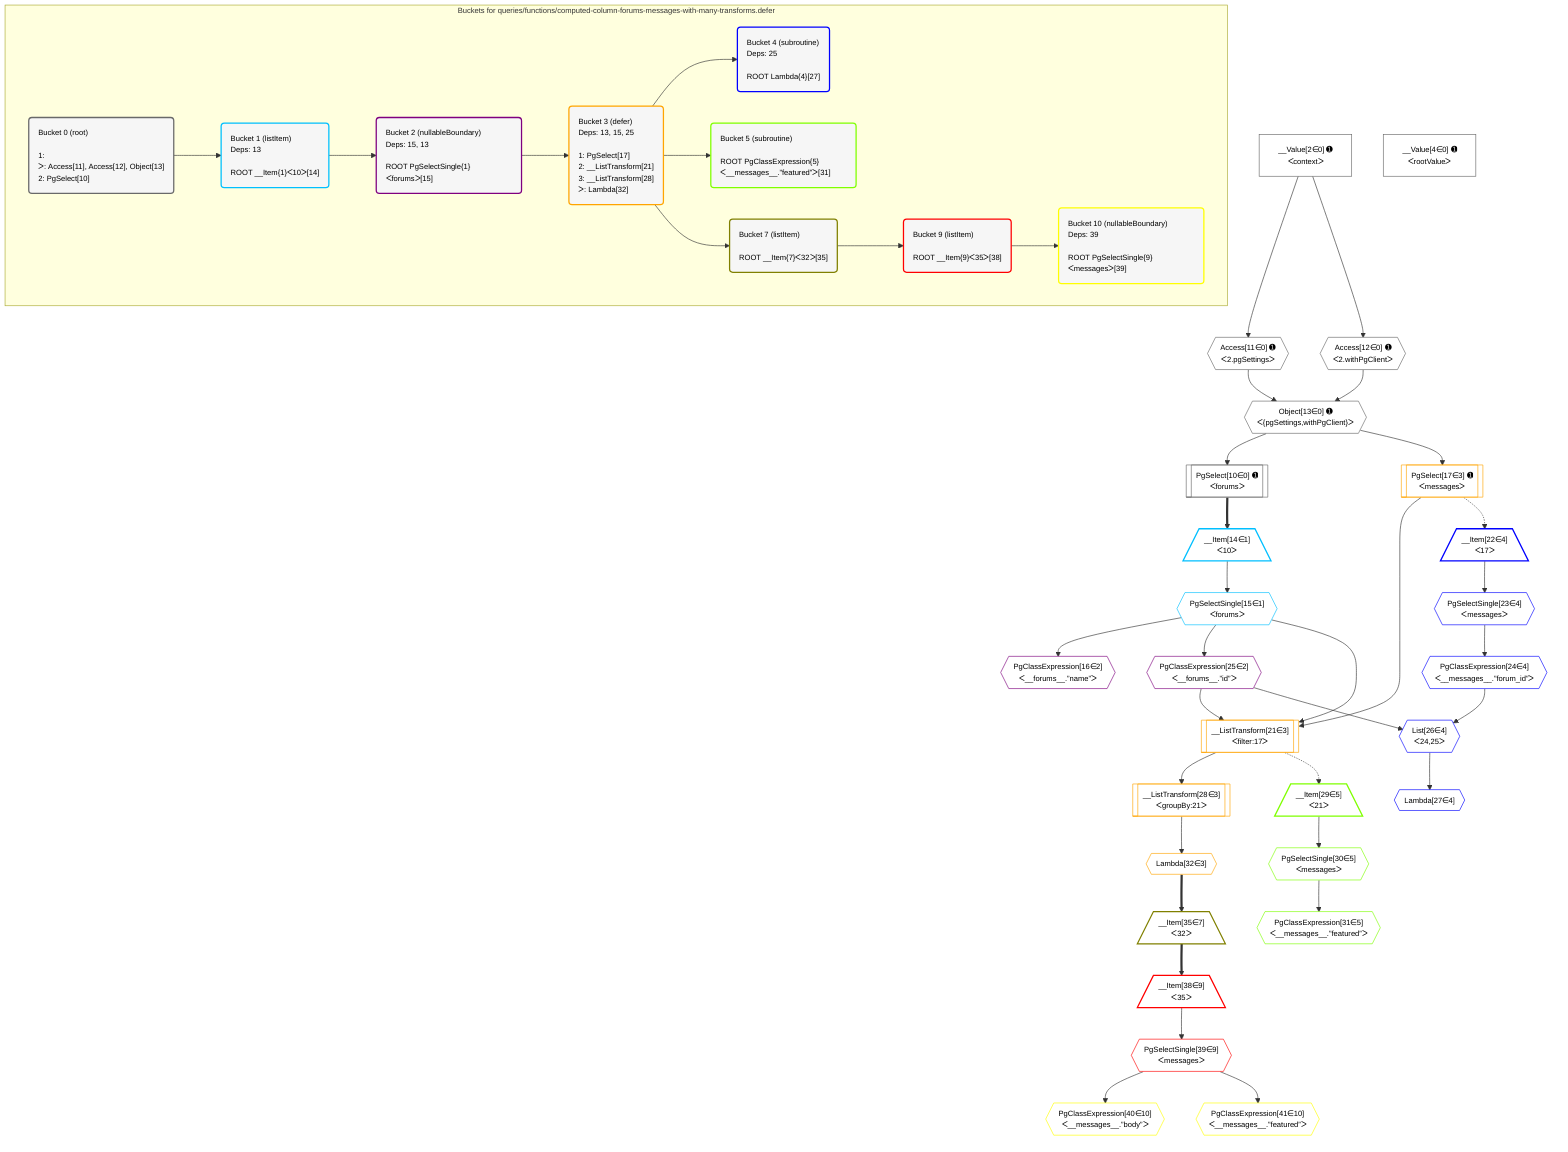 %%{init: {'themeVariables': { 'fontSize': '12px'}}}%%
graph TD
    classDef path fill:#eee,stroke:#000,color:#000
    classDef plan fill:#fff,stroke-width:1px,color:#000
    classDef itemplan fill:#fff,stroke-width:2px,color:#000
    classDef unbatchedplan fill:#dff,stroke-width:1px,color:#000
    classDef sideeffectplan fill:#fcc,stroke-width:2px,color:#000
    classDef bucket fill:#f6f6f6,color:#000,stroke-width:2px,text-align:left


    %% plan dependencies
    Object13{{"Object[13∈0] ➊<br />ᐸ{pgSettings,withPgClient}ᐳ"}}:::plan
    Access11{{"Access[11∈0] ➊<br />ᐸ2.pgSettingsᐳ"}}:::plan
    Access12{{"Access[12∈0] ➊<br />ᐸ2.withPgClientᐳ"}}:::plan
    Access11 & Access12 --> Object13
    PgSelect10[["PgSelect[10∈0] ➊<br />ᐸforumsᐳ"]]:::plan
    Object13 --> PgSelect10
    __Value2["__Value[2∈0] ➊<br />ᐸcontextᐳ"]:::plan
    __Value2 --> Access11
    __Value2 --> Access12
    __Value4["__Value[4∈0] ➊<br />ᐸrootValueᐳ"]:::plan
    __Item14[/"__Item[14∈1]<br />ᐸ10ᐳ"\]:::itemplan
    PgSelect10 ==> __Item14
    PgSelectSingle15{{"PgSelectSingle[15∈1]<br />ᐸforumsᐳ"}}:::plan
    __Item14 --> PgSelectSingle15
    PgClassExpression16{{"PgClassExpression[16∈2]<br />ᐸ__forums__.”name”ᐳ"}}:::plan
    PgSelectSingle15 --> PgClassExpression16
    PgClassExpression25{{"PgClassExpression[25∈2]<br />ᐸ__forums__.”id”ᐳ"}}:::plan
    PgSelectSingle15 --> PgClassExpression25
    __ListTransform21[["__ListTransform[21∈3]<br />ᐸfilter:17ᐳ"]]:::plan
    PgSelect17[["PgSelect[17∈3] ➊<br />ᐸmessagesᐳ"]]:::plan
    PgSelect17 & PgSelectSingle15 & PgClassExpression25 --> __ListTransform21
    Object13 --> PgSelect17
    __ListTransform28[["__ListTransform[28∈3]<br />ᐸgroupBy:21ᐳ"]]:::plan
    __ListTransform21 --> __ListTransform28
    Lambda32{{"Lambda[32∈3]"}}:::plan
    __ListTransform28 --> Lambda32
    List26{{"List[26∈4]<br />ᐸ24,25ᐳ"}}:::plan
    PgClassExpression24{{"PgClassExpression[24∈4]<br />ᐸ__messages__.”forum_id”ᐳ"}}:::plan
    PgClassExpression24 & PgClassExpression25 --> List26
    __Item22[/"__Item[22∈4]<br />ᐸ17ᐳ"\]:::itemplan
    PgSelect17 -.-> __Item22
    PgSelectSingle23{{"PgSelectSingle[23∈4]<br />ᐸmessagesᐳ"}}:::plan
    __Item22 --> PgSelectSingle23
    PgSelectSingle23 --> PgClassExpression24
    Lambda27{{"Lambda[27∈4]"}}:::plan
    List26 --> Lambda27
    __Item29[/"__Item[29∈5]<br />ᐸ21ᐳ"\]:::itemplan
    __ListTransform21 -.-> __Item29
    PgSelectSingle30{{"PgSelectSingle[30∈5]<br />ᐸmessagesᐳ"}}:::plan
    __Item29 --> PgSelectSingle30
    PgClassExpression31{{"PgClassExpression[31∈5]<br />ᐸ__messages__.”featured”ᐳ"}}:::plan
    PgSelectSingle30 --> PgClassExpression31
    __Item35[/"__Item[35∈7]<br />ᐸ32ᐳ"\]:::itemplan
    Lambda32 ==> __Item35
    __Item38[/"__Item[38∈9]<br />ᐸ35ᐳ"\]:::itemplan
    __Item35 ==> __Item38
    PgSelectSingle39{{"PgSelectSingle[39∈9]<br />ᐸmessagesᐳ"}}:::plan
    __Item38 --> PgSelectSingle39
    PgClassExpression40{{"PgClassExpression[40∈10]<br />ᐸ__messages__.”body”ᐳ"}}:::plan
    PgSelectSingle39 --> PgClassExpression40
    PgClassExpression41{{"PgClassExpression[41∈10]<br />ᐸ__messages__.”featured”ᐳ"}}:::plan
    PgSelectSingle39 --> PgClassExpression41

    %% define steps

    subgraph "Buckets for queries/functions/computed-column-forums-messages-with-many-transforms.defer"
    Bucket0("Bucket 0 (root)<br /><br />1: <br />ᐳ: Access[11], Access[12], Object[13]<br />2: PgSelect[10]"):::bucket
    classDef bucket0 stroke:#696969
    class Bucket0,__Value2,__Value4,PgSelect10,Access11,Access12,Object13 bucket0
    Bucket1("Bucket 1 (listItem)<br />Deps: 13<br /><br />ROOT __Item{1}ᐸ10ᐳ[14]"):::bucket
    classDef bucket1 stroke:#00bfff
    class Bucket1,__Item14,PgSelectSingle15 bucket1
    Bucket2("Bucket 2 (nullableBoundary)<br />Deps: 15, 13<br /><br />ROOT PgSelectSingle{1}ᐸforumsᐳ[15]"):::bucket
    classDef bucket2 stroke:#7f007f
    class Bucket2,PgClassExpression16,PgClassExpression25 bucket2
    Bucket3("Bucket 3 (defer)<br />Deps: 13, 15, 25<br /><br />1: PgSelect[17]<br />2: __ListTransform[21]<br />3: __ListTransform[28]<br />ᐳ: Lambda[32]"):::bucket
    classDef bucket3 stroke:#ffa500
    class Bucket3,PgSelect17,__ListTransform21,__ListTransform28,Lambda32 bucket3
    Bucket4("Bucket 4 (subroutine)<br />Deps: 25<br /><br />ROOT Lambda{4}[27]"):::bucket
    classDef bucket4 stroke:#0000ff
    class Bucket4,__Item22,PgSelectSingle23,PgClassExpression24,List26,Lambda27 bucket4
    Bucket5("Bucket 5 (subroutine)<br /><br />ROOT PgClassExpression{5}ᐸ__messages__.”featured”ᐳ[31]"):::bucket
    classDef bucket5 stroke:#7fff00
    class Bucket5,__Item29,PgSelectSingle30,PgClassExpression31 bucket5
    Bucket7("Bucket 7 (listItem)<br /><br />ROOT __Item{7}ᐸ32ᐳ[35]"):::bucket
    classDef bucket7 stroke:#808000
    class Bucket7,__Item35 bucket7
    Bucket9("Bucket 9 (listItem)<br /><br />ROOT __Item{9}ᐸ35ᐳ[38]"):::bucket
    classDef bucket9 stroke:#ff0000
    class Bucket9,__Item38,PgSelectSingle39 bucket9
    Bucket10("Bucket 10 (nullableBoundary)<br />Deps: 39<br /><br />ROOT PgSelectSingle{9}ᐸmessagesᐳ[39]"):::bucket
    classDef bucket10 stroke:#ffff00
    class Bucket10,PgClassExpression40,PgClassExpression41 bucket10
    Bucket0 --> Bucket1
    Bucket1 --> Bucket2
    Bucket2 --> Bucket3
    Bucket3 --> Bucket4 & Bucket5 & Bucket7
    Bucket7 --> Bucket9
    Bucket9 --> Bucket10
    end